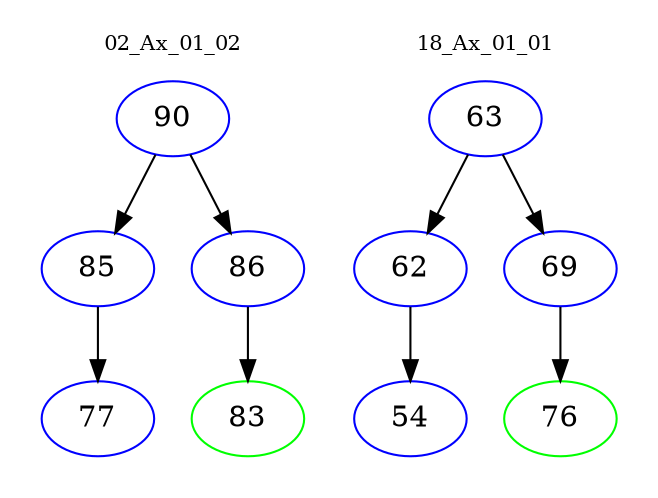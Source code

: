 digraph{
subgraph cluster_0 {
color = white
label = "02_Ax_01_02";
fontsize=10;
T0_90 [label="90", color="blue"]
T0_90 -> T0_85 [color="black"]
T0_85 [label="85", color="blue"]
T0_85 -> T0_77 [color="black"]
T0_77 [label="77", color="blue"]
T0_90 -> T0_86 [color="black"]
T0_86 [label="86", color="blue"]
T0_86 -> T0_83 [color="black"]
T0_83 [label="83", color="green"]
}
subgraph cluster_1 {
color = white
label = "18_Ax_01_01";
fontsize=10;
T1_63 [label="63", color="blue"]
T1_63 -> T1_62 [color="black"]
T1_62 [label="62", color="blue"]
T1_62 -> T1_54 [color="black"]
T1_54 [label="54", color="blue"]
T1_63 -> T1_69 [color="black"]
T1_69 [label="69", color="blue"]
T1_69 -> T1_76 [color="black"]
T1_76 [label="76", color="green"]
}
}

